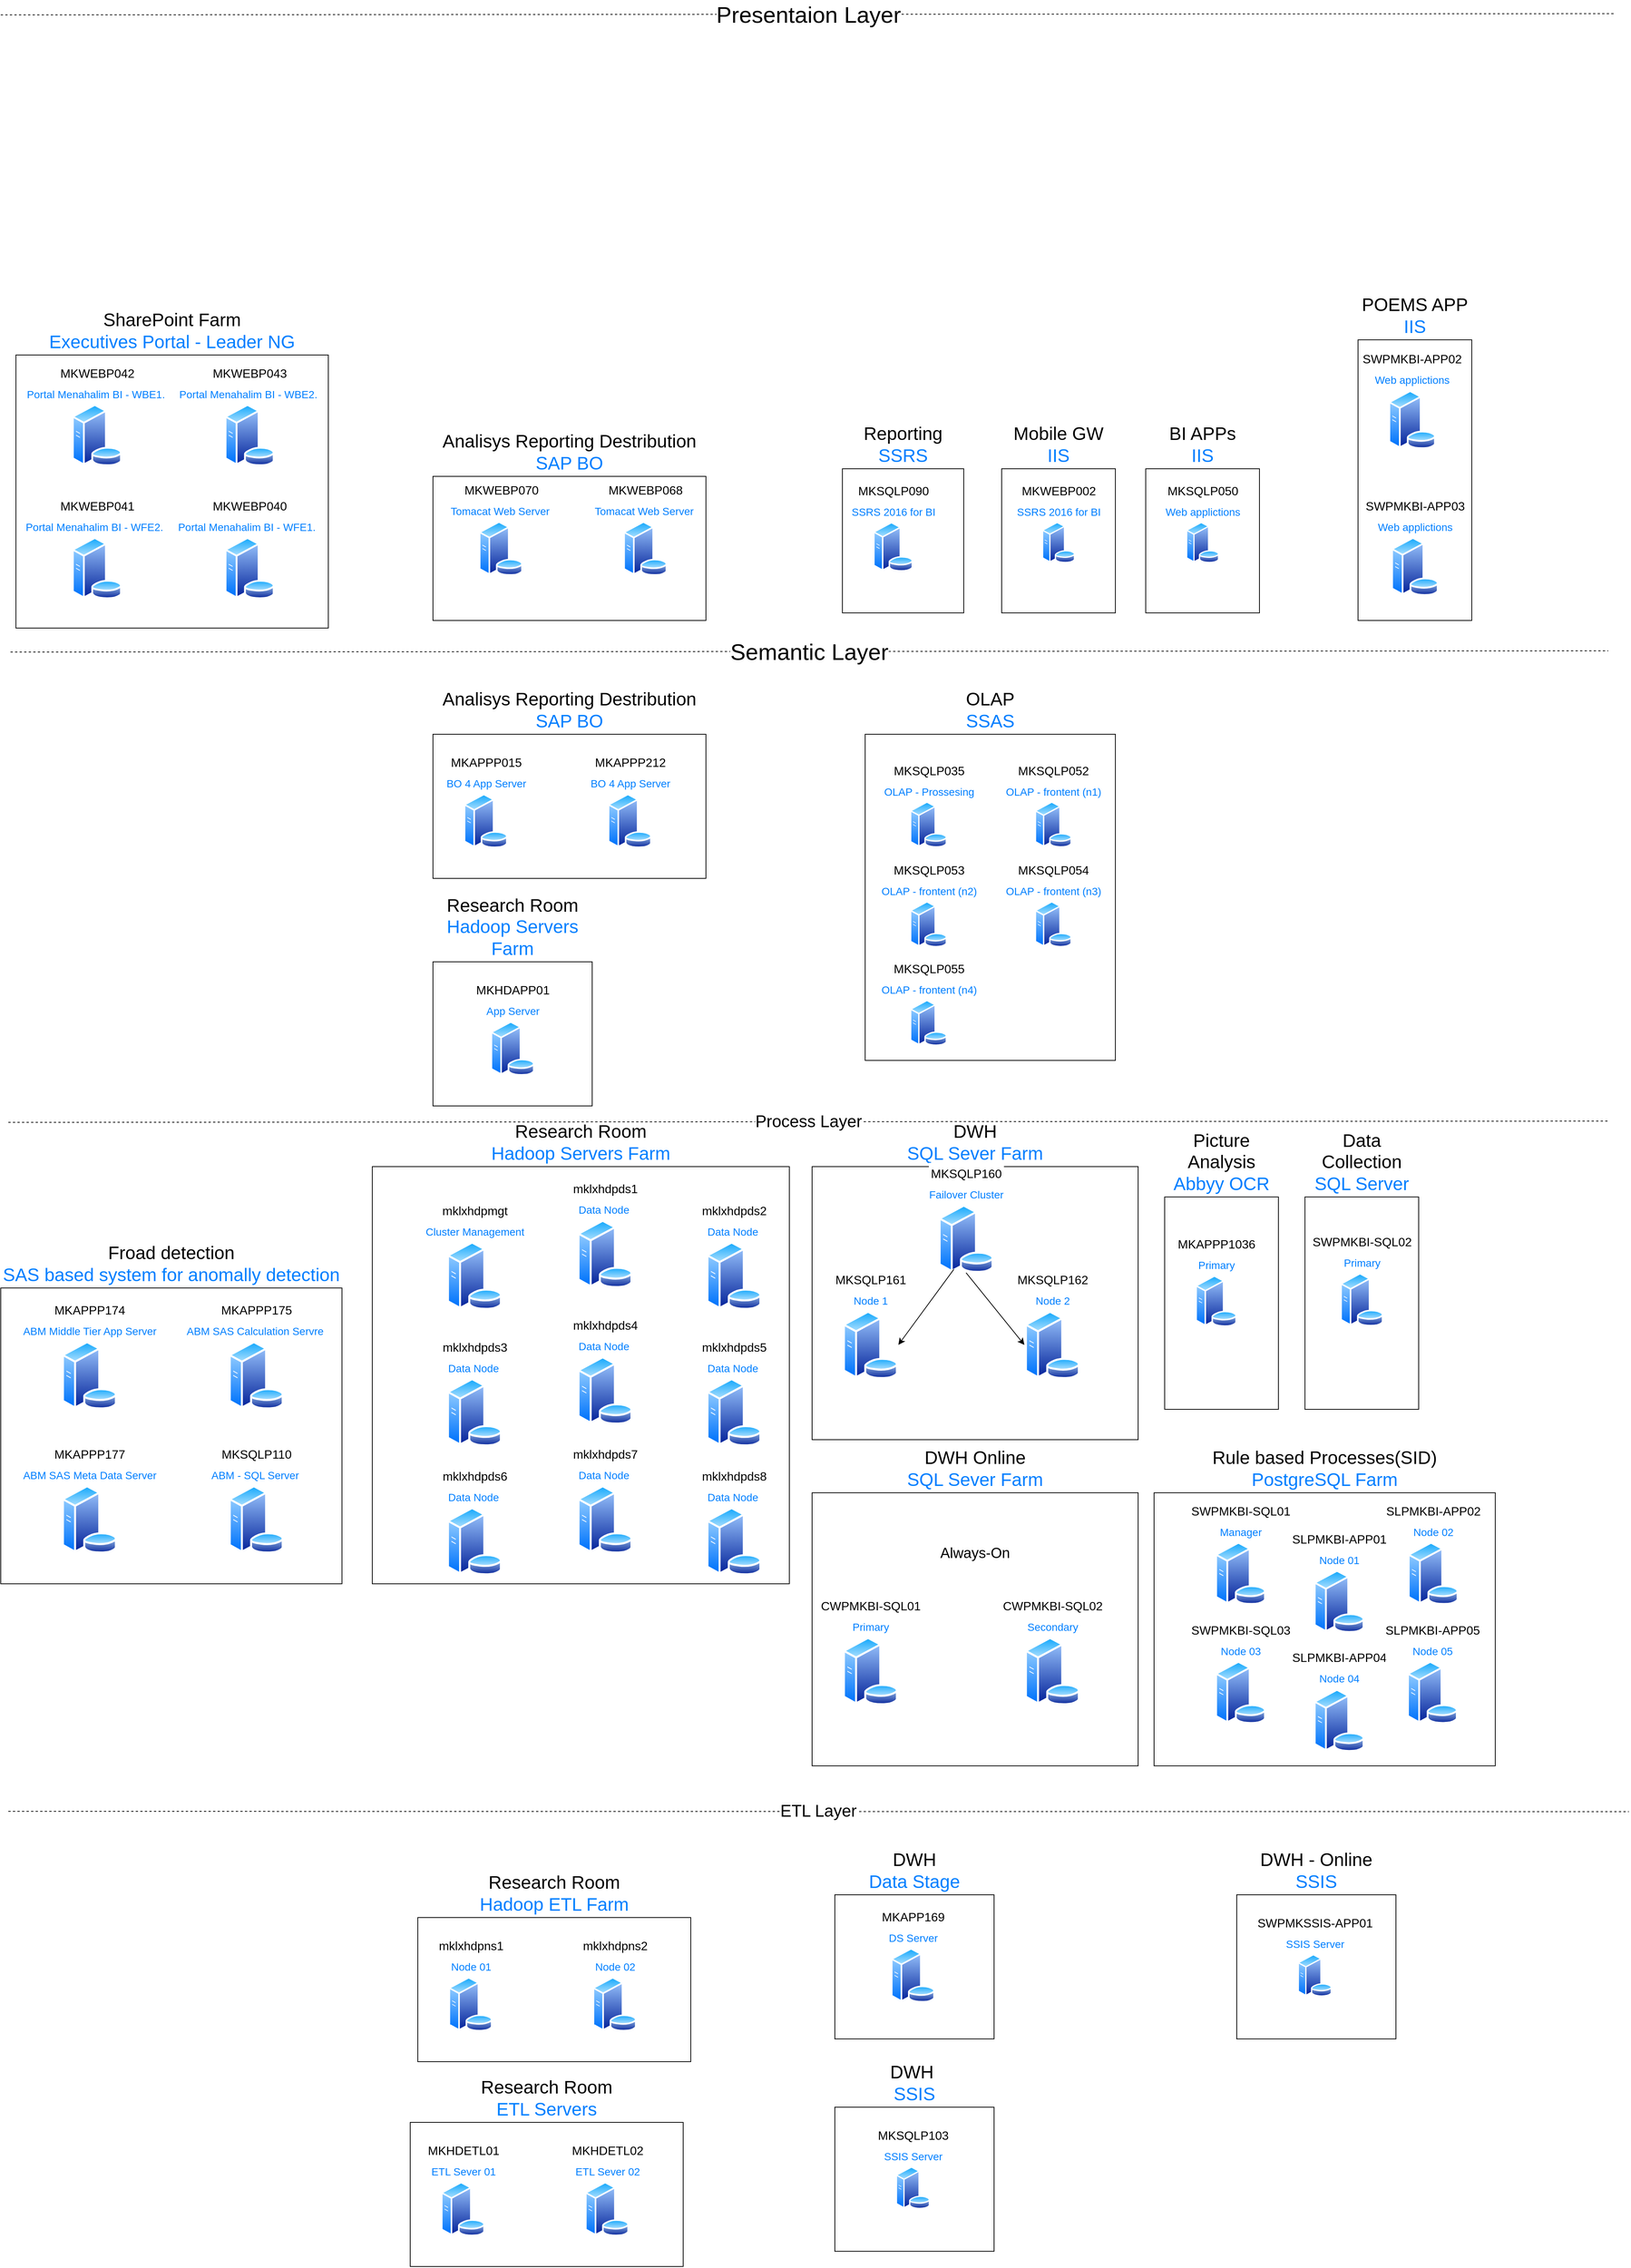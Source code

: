 <mxfile version="14.5.7" type="github">
  <diagram name="Page-1" id="c37626ed-c26b-45fb-9056-f9ebc6bb27b6">
    <mxGraphModel dx="1182" dy="2432" grid="1" gridSize="10" guides="1" tooltips="1" connect="1" arrows="1" fold="1" page="1" pageScale="1" pageWidth="1100" pageHeight="850" background="#ffffff" math="0" shadow="0">
      <root>
        <mxCell id="0" />
        <mxCell id="1" parent="0" />
        <mxCell id="8NVAOUmw6MS0x2K47sJc-16" value="&lt;font style=&quot;font-size: 30px&quot;&gt;Presentaion Layer&lt;/font&gt;" style="endArrow=none;dashed=1;html=1;fontSize=22;exitX=1;exitY=1;exitDx=0;exitDy=0;" parent="1" edge="1">
          <mxGeometry width="50" height="50" relative="1" as="geometry">
            <mxPoint x="19.999" y="-1678.355" as="sourcePoint" />
            <mxPoint x="2150" y="-1680" as="targetPoint" />
          </mxGeometry>
        </mxCell>
        <mxCell id="8NVAOUmw6MS0x2K47sJc-18" value="Process Layer" style="endArrow=none;dashed=1;html=1;fontSize=22;exitX=1;exitY=1;exitDx=0;exitDy=0;" parent="1" edge="1">
          <mxGeometry width="50" height="50" relative="1" as="geometry">
            <mxPoint x="29.999" y="-218.355" as="sourcePoint" />
            <mxPoint x="2140" y="-220" as="targetPoint" />
          </mxGeometry>
        </mxCell>
        <mxCell id="8NVAOUmw6MS0x2K47sJc-25" value="ETL Layer" style="endArrow=none;dashed=1;html=1;fontSize=22;exitX=1;exitY=1;exitDx=0;exitDy=0;" parent="1" edge="1">
          <mxGeometry width="50" height="50" relative="1" as="geometry">
            <mxPoint x="29.999" y="690.005" as="sourcePoint" />
            <mxPoint x="2167.14" y="690.36" as="targetPoint" />
          </mxGeometry>
        </mxCell>
        <mxCell id="8NVAOUmw6MS0x2K47sJc-28" value="" style="group" parent="1" vertex="1" connectable="0">
          <mxGeometry x="40" y="-1230" width="412" height="360" as="geometry" />
        </mxCell>
        <mxCell id="8NVAOUmw6MS0x2K47sJc-19" value="&lt;font style=&quot;font-size: 24px&quot;&gt;SharePoint Farm&lt;br&gt;&lt;font color=&quot;#007fff&quot;&gt;Executives Portal - Leader NG&lt;/font&gt;&lt;br&gt;&lt;/font&gt;" style="rounded=0;whiteSpace=wrap;html=1;labelPosition=center;verticalLabelPosition=top;align=center;verticalAlign=bottom;" parent="8NVAOUmw6MS0x2K47sJc-28" vertex="1">
          <mxGeometry width="412" height="360" as="geometry" />
        </mxCell>
        <mxCell id="8NVAOUmw6MS0x2K47sJc-12" value="&lt;span style=&quot;font-size: 16px&quot;&gt;MKWEBP041&lt;/span&gt;&lt;br style=&quot;font-size: 18px&quot;&gt;&lt;font color=&quot;#007fff&quot;&gt;&lt;span style=&quot;font-size: 14px&quot;&gt;Portal Menahalim BI - WFE2.&amp;nbsp;&amp;nbsp;&lt;/span&gt;&lt;/font&gt;" style="aspect=fixed;perimeter=ellipsePerimeter;html=1;align=center;shadow=0;dashed=0;spacingTop=3;image;image=img/lib/active_directory/database_server.svg;labelPosition=center;verticalLabelPosition=top;verticalAlign=bottom;fontSize=22;" parent="8NVAOUmw6MS0x2K47sJc-28" vertex="1">
          <mxGeometry x="73.244" y="240" width="67.085" height="81.81" as="geometry" />
        </mxCell>
        <mxCell id="8NVAOUmw6MS0x2K47sJc-13" value="&lt;font style=&quot;font-size: 16px&quot;&gt;MKWEBP042&lt;/font&gt;&lt;br style=&quot;font-size: 18px&quot;&gt;&lt;font color=&quot;#007fff&quot;&gt;&lt;span style=&quot;font-size: 14px&quot;&gt;Portal Menahalim BI - WBE1.&amp;nbsp;&lt;/span&gt;&lt;/font&gt;" style="aspect=fixed;perimeter=ellipsePerimeter;html=1;align=center;shadow=0;dashed=0;spacingTop=3;image;image=img/lib/active_directory/database_server.svg;labelPosition=center;verticalLabelPosition=top;verticalAlign=bottom;fontSize=22;" parent="8NVAOUmw6MS0x2K47sJc-28" vertex="1">
          <mxGeometry x="73.244" y="64.615" width="67.085" height="81.81" as="geometry" />
        </mxCell>
        <mxCell id="8NVAOUmw6MS0x2K47sJc-14" value="&lt;font style=&quot;font-size: 16px&quot;&gt;MKWEBP043&lt;/font&gt;&lt;br style=&quot;font-size: 18px&quot;&gt;&lt;font color=&quot;#007fff&quot;&gt;&lt;span style=&quot;font-size: 14px&quot;&gt;Portal Menahalim BI - WBE2.&amp;nbsp;&lt;/span&gt;&lt;/font&gt;" style="aspect=fixed;perimeter=ellipsePerimeter;html=1;align=center;shadow=0;dashed=0;spacingTop=3;image;image=img/lib/active_directory/database_server.svg;labelPosition=center;verticalLabelPosition=top;verticalAlign=bottom;fontSize=22;" parent="8NVAOUmw6MS0x2K47sJc-28" vertex="1">
          <mxGeometry x="274.667" y="64.615" width="67.085" height="81.81" as="geometry" />
        </mxCell>
        <mxCell id="8NVAOUmw6MS0x2K47sJc-15" value="&lt;span style=&quot;font-size: 16px&quot;&gt;MKWEBP040&lt;br&gt;&lt;/span&gt;&lt;font color=&quot;#007fff&quot;&gt;&lt;span style=&quot;font-size: 14px&quot;&gt;Portal Menahalim BI - WFE1.&amp;nbsp;&amp;nbsp;&lt;/span&gt;&lt;/font&gt;" style="aspect=fixed;perimeter=ellipsePerimeter;html=1;align=center;shadow=0;dashed=0;spacingTop=3;image;image=img/lib/active_directory/database_server.svg;labelPosition=center;verticalLabelPosition=top;verticalAlign=bottom;fontSize=22;" parent="8NVAOUmw6MS0x2K47sJc-28" vertex="1">
          <mxGeometry x="274.667" y="240" width="67.085" height="81.81" as="geometry" />
        </mxCell>
        <mxCell id="8NVAOUmw6MS0x2K47sJc-29" value="" style="group" parent="1" vertex="1" connectable="0">
          <mxGeometry x="20" width="450" height="390" as="geometry" />
        </mxCell>
        <mxCell id="8NVAOUmw6MS0x2K47sJc-30" value="&lt;font style=&quot;font-size: 24px&quot;&gt;Froad detection&lt;br&gt;&lt;font color=&quot;#007fff&quot;&gt;SAS based system for anomally detection&lt;/font&gt;&lt;br&gt;&lt;/font&gt;" style="rounded=0;whiteSpace=wrap;html=1;labelPosition=center;verticalLabelPosition=top;align=center;verticalAlign=bottom;" parent="8NVAOUmw6MS0x2K47sJc-29" vertex="1">
          <mxGeometry width="450" height="390" as="geometry" />
        </mxCell>
        <mxCell id="8NVAOUmw6MS0x2K47sJc-31" value="&lt;span style=&quot;font-size: 16px&quot;&gt;MKAPPP177&lt;/span&gt;&lt;br style=&quot;font-size: 18px&quot;&gt;&lt;font color=&quot;#007fff&quot;&gt;&lt;span style=&quot;font-size: 14px&quot;&gt;ABM SAS Meta Data Server&lt;/span&gt;&lt;/font&gt;" style="aspect=fixed;perimeter=ellipsePerimeter;html=1;align=center;shadow=0;dashed=0;spacingTop=3;image;image=img/lib/active_directory/database_server.svg;labelPosition=center;verticalLabelPosition=top;verticalAlign=bottom;fontSize=22;" parent="8NVAOUmw6MS0x2K47sJc-29" vertex="1">
          <mxGeometry x="80" y="260" width="73.8" height="90" as="geometry" />
        </mxCell>
        <mxCell id="8NVAOUmw6MS0x2K47sJc-32" value="&lt;font style=&quot;font-size: 16px&quot;&gt;MKAPPP174&lt;/font&gt;&lt;br style=&quot;font-size: 18px&quot;&gt;&lt;font color=&quot;#007fff&quot;&gt;&lt;span style=&quot;font-size: 14px&quot;&gt;ABM Middle Tier App Server&lt;/span&gt;&lt;/font&gt;" style="aspect=fixed;perimeter=ellipsePerimeter;html=1;align=center;shadow=0;dashed=0;spacingTop=3;image;image=img/lib/active_directory/database_server.svg;labelPosition=center;verticalLabelPosition=top;verticalAlign=bottom;fontSize=22;" parent="8NVAOUmw6MS0x2K47sJc-29" vertex="1">
          <mxGeometry x="80" y="70" width="73.8" height="90" as="geometry" />
        </mxCell>
        <mxCell id="8NVAOUmw6MS0x2K47sJc-33" value="&lt;font style=&quot;font-size: 16px&quot;&gt;MKAPPP175&lt;/font&gt;&lt;br style=&quot;font-size: 18px&quot;&gt;&lt;font color=&quot;#007fff&quot;&gt;&lt;span style=&quot;font-size: 14px&quot;&gt;ABM SAS Calculation Servre&amp;nbsp;&lt;/span&gt;&lt;/font&gt;" style="aspect=fixed;perimeter=ellipsePerimeter;html=1;align=center;shadow=0;dashed=0;spacingTop=3;image;image=img/lib/active_directory/database_server.svg;labelPosition=center;verticalLabelPosition=top;verticalAlign=bottom;fontSize=22;" parent="8NVAOUmw6MS0x2K47sJc-29" vertex="1">
          <mxGeometry x="300" y="70" width="73.8" height="90" as="geometry" />
        </mxCell>
        <mxCell id="8NVAOUmw6MS0x2K47sJc-34" value="&lt;span style=&quot;font-size: 16px&quot;&gt;MKSQLP110&lt;/span&gt;&lt;br&gt;&lt;font color=&quot;#007fff&quot;&gt;&lt;span style=&quot;font-size: 14px&quot;&gt;ABM - SQL Server&amp;nbsp;&lt;/span&gt;&lt;/font&gt;" style="aspect=fixed;perimeter=ellipsePerimeter;html=1;align=center;shadow=0;dashed=0;spacingTop=3;image;image=img/lib/active_directory/database_server.svg;labelPosition=center;verticalLabelPosition=top;verticalAlign=bottom;fontSize=22;" parent="8NVAOUmw6MS0x2K47sJc-29" vertex="1">
          <mxGeometry x="300" y="260" width="73.8" height="90" as="geometry" />
        </mxCell>
        <mxCell id="8NVAOUmw6MS0x2K47sJc-35" value="" style="group" parent="1" vertex="1" connectable="0">
          <mxGeometry x="590" y="-730" width="360" height="190" as="geometry" />
        </mxCell>
        <mxCell id="8NVAOUmw6MS0x2K47sJc-36" value="&lt;font style=&quot;font-size: 24px&quot;&gt;Analisys Reporting Destribution&lt;br&gt;&lt;font color=&quot;#007fff&quot;&gt;SAP BO&lt;/font&gt;&lt;br&gt;&lt;/font&gt;" style="rounded=0;whiteSpace=wrap;html=1;labelPosition=center;verticalLabelPosition=top;align=center;verticalAlign=bottom;" parent="8NVAOUmw6MS0x2K47sJc-35" vertex="1">
          <mxGeometry width="360" height="190" as="geometry" />
        </mxCell>
        <mxCell id="8NVAOUmw6MS0x2K47sJc-37" value="&lt;font style=&quot;font-size: 16px&quot;&gt;MKAPPP015&lt;/font&gt;&lt;br style=&quot;font-size: 18px&quot;&gt;&lt;font color=&quot;#007fff&quot;&gt;&lt;span style=&quot;font-size: 14px&quot;&gt;BO 4 App Server&lt;/span&gt;&lt;/font&gt;" style="aspect=fixed;perimeter=ellipsePerimeter;html=1;align=center;shadow=0;dashed=0;spacingTop=3;image;image=img/lib/active_directory/database_server.svg;labelPosition=center;verticalLabelPosition=top;verticalAlign=bottom;fontSize=22;" parent="8NVAOUmw6MS0x2K47sJc-35" vertex="1">
          <mxGeometry x="40" y="78.111" width="59.04" height="72" as="geometry" />
        </mxCell>
        <mxCell id="8NVAOUmw6MS0x2K47sJc-40" value="&lt;font style=&quot;font-size: 16px&quot;&gt;MKAPPP212&lt;/font&gt;&lt;br style=&quot;font-size: 18px&quot;&gt;&lt;font color=&quot;#007fff&quot;&gt;&lt;span style=&quot;font-size: 14px&quot;&gt;BO 4 App Server&lt;/span&gt;&lt;/font&gt;" style="aspect=fixed;perimeter=ellipsePerimeter;html=1;align=center;shadow=0;dashed=0;spacingTop=3;image;image=img/lib/active_directory/database_server.svg;labelPosition=center;verticalLabelPosition=top;verticalAlign=bottom;fontSize=22;" parent="8NVAOUmw6MS0x2K47sJc-35" vertex="1">
          <mxGeometry x="230" y="78.111" width="59.04" height="72" as="geometry" />
        </mxCell>
        <mxCell id="8NVAOUmw6MS0x2K47sJc-17" value="&lt;font style=&quot;font-size: 30px&quot;&gt;Semantic Layer&lt;/font&gt;" style="endArrow=none;dashed=1;html=1;fontSize=22;exitX=1;exitY=1;exitDx=0;exitDy=0;" parent="1" edge="1">
          <mxGeometry width="50" height="50" relative="1" as="geometry">
            <mxPoint x="32.859" y="-838.355" as="sourcePoint" />
            <mxPoint x="2140" y="-840" as="targetPoint" />
          </mxGeometry>
        </mxCell>
        <mxCell id="8NVAOUmw6MS0x2K47sJc-43" value="" style="group" parent="1" vertex="1" connectable="0">
          <mxGeometry x="1160" y="-730" width="330" height="430" as="geometry" />
        </mxCell>
        <mxCell id="8NVAOUmw6MS0x2K47sJc-26" value="&lt;span style=&quot;font-size: 24px&quot;&gt;OLAP&lt;/span&gt;&lt;br style=&quot;font-size: 24px&quot;&gt;&lt;font color=&quot;#007fff&quot; style=&quot;font-size: 24px&quot;&gt;SSAS&lt;/font&gt;" style="rounded=0;whiteSpace=wrap;html=1;labelPosition=center;verticalLabelPosition=top;align=center;verticalAlign=bottom;" parent="8NVAOUmw6MS0x2K47sJc-43" vertex="1">
          <mxGeometry width="330" height="430.0" as="geometry" />
        </mxCell>
        <mxCell id="8NVAOUmw6MS0x2K47sJc-11" value="&lt;font style=&quot;font-size: 16px&quot;&gt;MKSQLP035&lt;/font&gt;&lt;br style=&quot;font-size: 18px&quot;&gt;&lt;font color=&quot;#007fff&quot; style=&quot;font-size: 14px&quot;&gt;OLAP - Prossesing&lt;/font&gt;" style="aspect=fixed;perimeter=ellipsePerimeter;html=1;align=center;shadow=0;dashed=0;spacingTop=3;image;image=img/lib/active_directory/database_server.svg;labelPosition=center;verticalLabelPosition=top;verticalAlign=bottom;fontSize=22;" parent="8NVAOUmw6MS0x2K47sJc-43" vertex="1">
          <mxGeometry x="58.667" y="88.533" width="49.735" height="60.652" as="geometry" />
        </mxCell>
        <mxCell id="2Vnqyo2LYjuPTiN0rZFC-1" value="&lt;font style=&quot;font-size: 16px&quot;&gt;MKSQLP052&lt;/font&gt;&lt;br style=&quot;font-size: 18px&quot;&gt;&lt;font color=&quot;#007fff&quot; style=&quot;font-size: 14px&quot;&gt;OLAP - frontent (n1)&lt;/font&gt;" style="aspect=fixed;perimeter=ellipsePerimeter;html=1;align=center;shadow=0;dashed=0;spacingTop=3;image;image=img/lib/active_directory/database_server.svg;labelPosition=center;verticalLabelPosition=top;verticalAlign=bottom;fontSize=22;" vertex="1" parent="8NVAOUmw6MS0x2K47sJc-43">
          <mxGeometry x="223.235" y="88.533" width="49.735" height="60.652" as="geometry" />
        </mxCell>
        <mxCell id="2Vnqyo2LYjuPTiN0rZFC-2" value="&lt;font style=&quot;font-size: 16px&quot;&gt;MKSQLP053&lt;/font&gt;&lt;br style=&quot;font-size: 18px&quot;&gt;&lt;font color=&quot;#007fff&quot; style=&quot;font-size: 14px&quot;&gt;OLAP - frontent (n2)&lt;/font&gt;" style="aspect=fixed;perimeter=ellipsePerimeter;html=1;align=center;shadow=0;dashed=0;spacingTop=3;image;image=img/lib/active_directory/database_server.svg;labelPosition=center;verticalLabelPosition=top;verticalAlign=bottom;fontSize=22;" vertex="1" parent="8NVAOUmw6MS0x2K47sJc-43">
          <mxGeometry x="58.667" y="220.003" width="49.735" height="60.652" as="geometry" />
        </mxCell>
        <mxCell id="2Vnqyo2LYjuPTiN0rZFC-3" value="&lt;font style=&quot;font-size: 16px&quot;&gt;MKSQLP054&lt;/font&gt;&lt;br style=&quot;font-size: 18px&quot;&gt;&lt;font color=&quot;#007fff&quot; style=&quot;font-size: 14px&quot;&gt;OLAP - frontent (n3)&lt;/font&gt;" style="aspect=fixed;perimeter=ellipsePerimeter;html=1;align=center;shadow=0;dashed=0;spacingTop=3;image;image=img/lib/active_directory/database_server.svg;labelPosition=center;verticalLabelPosition=top;verticalAlign=bottom;fontSize=22;" vertex="1" parent="8NVAOUmw6MS0x2K47sJc-43">
          <mxGeometry x="223.237" y="220.003" width="49.735" height="60.652" as="geometry" />
        </mxCell>
        <mxCell id="2Vnqyo2LYjuPTiN0rZFC-4" value="&lt;font style=&quot;font-size: 16px&quot;&gt;MKSQLP055&lt;/font&gt;&lt;br style=&quot;font-size: 18px&quot;&gt;&lt;font color=&quot;#007fff&quot; style=&quot;font-size: 14px&quot;&gt;OLAP - frontent (n4)&lt;/font&gt;" style="aspect=fixed;perimeter=ellipsePerimeter;html=1;align=center;shadow=0;dashed=0;spacingTop=3;image;image=img/lib/active_directory/database_server.svg;labelPosition=center;verticalLabelPosition=top;verticalAlign=bottom;fontSize=22;" vertex="1" parent="8NVAOUmw6MS0x2K47sJc-43">
          <mxGeometry x="58.667" y="350.003" width="49.735" height="60.652" as="geometry" />
        </mxCell>
        <mxCell id="8NVAOUmw6MS0x2K47sJc-44" value="" style="group" parent="1" vertex="1" connectable="0">
          <mxGeometry x="1130" y="-1080" width="160" height="190" as="geometry" />
        </mxCell>
        <mxCell id="8NVAOUmw6MS0x2K47sJc-45" value="&lt;font style=&quot;font-size: 24px&quot;&gt;Reporting&lt;br&gt;&lt;span style=&quot;color: rgb(0 , 127 , 255)&quot;&gt;SSRS&lt;/span&gt;&lt;br&gt;&lt;/font&gt;" style="rounded=0;whiteSpace=wrap;html=1;labelPosition=center;verticalLabelPosition=top;align=center;verticalAlign=bottom;" parent="8NVAOUmw6MS0x2K47sJc-44" vertex="1">
          <mxGeometry width="160.0" height="190" as="geometry" />
        </mxCell>
        <mxCell id="8NVAOUmw6MS0x2K47sJc-46" value="&lt;font style=&quot;font-size: 16px&quot;&gt;MKSQLP090&lt;/font&gt;&lt;br style=&quot;font-size: 18px&quot;&gt;&lt;font color=&quot;#007fff&quot;&gt;&lt;span style=&quot;font-size: 14px&quot;&gt;SSRS 2016 for BI&lt;/span&gt;&lt;/font&gt;" style="aspect=fixed;perimeter=ellipsePerimeter;html=1;align=center;shadow=0;dashed=0;spacingTop=3;image;image=img/lib/active_directory/database_server.svg;labelPosition=center;verticalLabelPosition=top;verticalAlign=bottom;fontSize=22;" parent="8NVAOUmw6MS0x2K47sJc-44" vertex="1">
          <mxGeometry x="40.004" y="70" width="53.673" height="65.455" as="geometry" />
        </mxCell>
        <mxCell id="kpU_jAiQaR-Scrp2Td4S-7" value="" style="group" parent="1" vertex="1" connectable="0">
          <mxGeometry x="590" y="-1070" width="360" height="190" as="geometry" />
        </mxCell>
        <mxCell id="kpU_jAiQaR-Scrp2Td4S-2" value="&lt;font style=&quot;font-size: 24px&quot;&gt;Analisys Reporting Destribution&lt;br&gt;&lt;font color=&quot;#007fff&quot;&gt;SAP BO&lt;/font&gt;&lt;br&gt;&lt;/font&gt;" style="rounded=0;whiteSpace=wrap;html=1;labelPosition=center;verticalLabelPosition=top;align=center;verticalAlign=bottom;container=1;" parent="kpU_jAiQaR-Scrp2Td4S-7" vertex="1">
          <mxGeometry width="360" height="190" as="geometry" />
        </mxCell>
        <mxCell id="kpU_jAiQaR-Scrp2Td4S-4" value="&lt;font style=&quot;font-size: 16px&quot;&gt;MKWEBP070&lt;/font&gt;&lt;br style=&quot;font-size: 18px&quot;&gt;&lt;font color=&quot;#007fff&quot;&gt;&lt;span style=&quot;font-size: 14px&quot;&gt;Tomacat Web Server&amp;nbsp;&lt;/span&gt;&lt;/font&gt;" style="aspect=fixed;perimeter=ellipsePerimeter;html=1;align=center;shadow=0;dashed=0;spacingTop=3;image;image=img/lib/active_directory/database_server.svg;labelPosition=center;verticalLabelPosition=top;verticalAlign=bottom;fontSize=22;" parent="kpU_jAiQaR-Scrp2Td4S-2" vertex="1">
          <mxGeometry x="60" y="59" width="59.04" height="72" as="geometry" />
        </mxCell>
        <mxCell id="kpU_jAiQaR-Scrp2Td4S-5" value="&lt;font style=&quot;font-size: 16px&quot;&gt;MKWEBP068&lt;/font&gt;&lt;br style=&quot;font-size: 18px&quot;&gt;&lt;font color=&quot;#007fff&quot;&gt;&lt;span style=&quot;font-size: 14px&quot;&gt;Tomacat Web Server&amp;nbsp;&lt;/span&gt;&lt;/font&gt;" style="aspect=fixed;perimeter=ellipsePerimeter;html=1;align=center;shadow=0;dashed=0;spacingTop=3;image;image=img/lib/active_directory/database_server.svg;labelPosition=center;verticalLabelPosition=top;verticalAlign=bottom;fontSize=22;" parent="kpU_jAiQaR-Scrp2Td4S-2" vertex="1">
          <mxGeometry x="250.48" y="59" width="59.04" height="72" as="geometry" />
        </mxCell>
        <mxCell id="kpU_jAiQaR-Scrp2Td4S-8" value="" style="group" parent="1" vertex="1" connectable="0">
          <mxGeometry x="510" y="-160" width="550" height="550" as="geometry" />
        </mxCell>
        <mxCell id="kpU_jAiQaR-Scrp2Td4S-9" value="&lt;font style=&quot;font-size: 24px&quot;&gt;Research Room&lt;br&gt;&lt;font color=&quot;#007fff&quot;&gt;Hadoop Servers Farm&lt;/font&gt;&lt;br&gt;&lt;/font&gt;" style="rounded=0;whiteSpace=wrap;html=1;labelPosition=center;verticalLabelPosition=top;align=center;verticalAlign=bottom;" parent="kpU_jAiQaR-Scrp2Td4S-8" vertex="1">
          <mxGeometry width="550" height="550" as="geometry" />
        </mxCell>
        <mxCell id="kpU_jAiQaR-Scrp2Td4S-11" value="&lt;font style=&quot;font-size: 16px&quot;&gt;mklxhdpmgt&lt;/font&gt;&lt;br style=&quot;font-size: 18px&quot;&gt;&lt;font color=&quot;#007fff&quot;&gt;&lt;span style=&quot;font-size: 14px&quot;&gt;Cluster Management&lt;/span&gt;&lt;/font&gt;" style="aspect=fixed;perimeter=ellipsePerimeter;html=1;align=center;shadow=0;dashed=0;spacingTop=3;image;image=img/lib/active_directory/database_server.svg;labelPosition=center;verticalLabelPosition=top;verticalAlign=bottom;fontSize=22;" parent="kpU_jAiQaR-Scrp2Td4S-8" vertex="1">
          <mxGeometry x="97.778" y="98.718" width="73.8" height="90" as="geometry" />
        </mxCell>
        <mxCell id="kpU_jAiQaR-Scrp2Td4S-12" value="&lt;font style=&quot;font-size: 16px&quot;&gt;mklxhdpds1&lt;/font&gt;&lt;br style=&quot;font-size: 18px&quot;&gt;&lt;font color=&quot;#007fff&quot;&gt;&lt;span style=&quot;font-size: 14px&quot;&gt;Data Node&amp;nbsp;&lt;/span&gt;&lt;/font&gt;" style="aspect=fixed;perimeter=ellipsePerimeter;html=1;align=center;shadow=0;dashed=0;spacingTop=3;image;image=img/lib/active_directory/database_server.svg;labelPosition=center;verticalLabelPosition=top;verticalAlign=bottom;fontSize=22;" parent="kpU_jAiQaR-Scrp2Td4S-8" vertex="1">
          <mxGeometry x="269.997" y="69.998" width="73.8" height="90" as="geometry" />
        </mxCell>
        <mxCell id="kpU_jAiQaR-Scrp2Td4S-13" value="&lt;font style=&quot;font-size: 16px&quot;&gt;mklxhdpds2&lt;/font&gt;&lt;br style=&quot;font-size: 18px&quot;&gt;&lt;font color=&quot;#007fff&quot;&gt;&lt;span style=&quot;font-size: 14px&quot;&gt;Data Node&amp;nbsp;&lt;/span&gt;&lt;/font&gt;" style="aspect=fixed;perimeter=ellipsePerimeter;html=1;align=center;shadow=0;dashed=0;spacingTop=3;image;image=img/lib/active_directory/database_server.svg;labelPosition=center;verticalLabelPosition=top;verticalAlign=bottom;fontSize=22;" parent="kpU_jAiQaR-Scrp2Td4S-8" vertex="1">
          <mxGeometry x="439.997" y="98.717" width="73.8" height="90" as="geometry" />
        </mxCell>
        <mxCell id="kpU_jAiQaR-Scrp2Td4S-14" value="&lt;font style=&quot;font-size: 16px&quot;&gt;mklxhdpds3&lt;/font&gt;&lt;br style=&quot;font-size: 18px&quot;&gt;&lt;font color=&quot;#007fff&quot;&gt;&lt;span style=&quot;font-size: 14px&quot;&gt;Data Node&amp;nbsp;&lt;/span&gt;&lt;/font&gt;" style="aspect=fixed;perimeter=ellipsePerimeter;html=1;align=center;shadow=0;dashed=0;spacingTop=3;image;image=img/lib/active_directory/database_server.svg;labelPosition=center;verticalLabelPosition=top;verticalAlign=bottom;fontSize=22;" parent="kpU_jAiQaR-Scrp2Td4S-8" vertex="1">
          <mxGeometry x="97.778" y="278.718" width="73.8" height="90" as="geometry" />
        </mxCell>
        <mxCell id="kpU_jAiQaR-Scrp2Td4S-15" value="&lt;font style=&quot;font-size: 16px&quot;&gt;mklxhdpds4&lt;/font&gt;&lt;br style=&quot;font-size: 18px&quot;&gt;&lt;font color=&quot;#007fff&quot;&gt;&lt;span style=&quot;font-size: 14px&quot;&gt;Data Node&amp;nbsp;&lt;/span&gt;&lt;/font&gt;" style="aspect=fixed;perimeter=ellipsePerimeter;html=1;align=center;shadow=0;dashed=0;spacingTop=3;image;image=img/lib/active_directory/database_server.svg;labelPosition=center;verticalLabelPosition=top;verticalAlign=bottom;fontSize=22;" parent="kpU_jAiQaR-Scrp2Td4S-8" vertex="1">
          <mxGeometry x="269.997" y="249.998" width="73.8" height="90" as="geometry" />
        </mxCell>
        <mxCell id="kpU_jAiQaR-Scrp2Td4S-16" value="&lt;font style=&quot;font-size: 16px&quot;&gt;mklxhdpds5&lt;/font&gt;&lt;br style=&quot;font-size: 18px&quot;&gt;&lt;font color=&quot;#007fff&quot;&gt;&lt;span style=&quot;font-size: 14px&quot;&gt;Data Node&amp;nbsp;&lt;/span&gt;&lt;/font&gt;" style="aspect=fixed;perimeter=ellipsePerimeter;html=1;align=center;shadow=0;dashed=0;spacingTop=3;image;image=img/lib/active_directory/database_server.svg;labelPosition=center;verticalLabelPosition=top;verticalAlign=bottom;fontSize=22;" parent="kpU_jAiQaR-Scrp2Td4S-8" vertex="1">
          <mxGeometry x="439.997" y="278.717" width="73.8" height="90" as="geometry" />
        </mxCell>
        <mxCell id="kpU_jAiQaR-Scrp2Td4S-17" value="&lt;font style=&quot;font-size: 16px&quot;&gt;mklxhdpds6&lt;/font&gt;&lt;br style=&quot;font-size: 18px&quot;&gt;&lt;font color=&quot;#007fff&quot;&gt;&lt;span style=&quot;font-size: 14px&quot;&gt;Data Node&amp;nbsp;&lt;/span&gt;&lt;/font&gt;" style="aspect=fixed;perimeter=ellipsePerimeter;html=1;align=center;shadow=0;dashed=0;spacingTop=3;image;image=img/lib/active_directory/database_server.svg;labelPosition=center;verticalLabelPosition=top;verticalAlign=bottom;fontSize=22;" parent="kpU_jAiQaR-Scrp2Td4S-8" vertex="1">
          <mxGeometry x="97.778" y="448.718" width="73.8" height="90" as="geometry" />
        </mxCell>
        <mxCell id="kpU_jAiQaR-Scrp2Td4S-18" value="&lt;font style=&quot;font-size: 16px&quot;&gt;mklxhdpds7&lt;/font&gt;&lt;br style=&quot;font-size: 18px&quot;&gt;&lt;font color=&quot;#007fff&quot;&gt;&lt;span style=&quot;font-size: 14px&quot;&gt;Data Node&amp;nbsp;&lt;/span&gt;&lt;/font&gt;" style="aspect=fixed;perimeter=ellipsePerimeter;html=1;align=center;shadow=0;dashed=0;spacingTop=3;image;image=img/lib/active_directory/database_server.svg;labelPosition=center;verticalLabelPosition=top;verticalAlign=bottom;fontSize=22;" parent="kpU_jAiQaR-Scrp2Td4S-8" vertex="1">
          <mxGeometry x="269.997" y="419.998" width="73.8" height="90" as="geometry" />
        </mxCell>
        <mxCell id="kpU_jAiQaR-Scrp2Td4S-19" value="&lt;font style=&quot;font-size: 16px&quot;&gt;mklxhdpds8&lt;/font&gt;&lt;br style=&quot;font-size: 18px&quot;&gt;&lt;font color=&quot;#007fff&quot;&gt;&lt;span style=&quot;font-size: 14px&quot;&gt;Data Node&amp;nbsp;&lt;/span&gt;&lt;/font&gt;" style="aspect=fixed;perimeter=ellipsePerimeter;html=1;align=center;shadow=0;dashed=0;spacingTop=3;image;image=img/lib/active_directory/database_server.svg;labelPosition=center;verticalLabelPosition=top;verticalAlign=bottom;fontSize=22;" parent="kpU_jAiQaR-Scrp2Td4S-8" vertex="1">
          <mxGeometry x="439.997" y="448.717" width="73.8" height="90" as="geometry" />
        </mxCell>
        <mxCell id="kpU_jAiQaR-Scrp2Td4S-24" value="" style="group" parent="1" vertex="1" connectable="0">
          <mxGeometry x="590" y="-430" width="210" height="190" as="geometry" />
        </mxCell>
        <mxCell id="kpU_jAiQaR-Scrp2Td4S-36" value="" style="group" parent="kpU_jAiQaR-Scrp2Td4S-24" vertex="1" connectable="0">
          <mxGeometry width="210" height="190" as="geometry" />
        </mxCell>
        <mxCell id="kpU_jAiQaR-Scrp2Td4S-25" value="&lt;font style=&quot;font-size: 24px&quot;&gt;Research Room&lt;br&gt;&lt;font color=&quot;#007fff&quot;&gt;Hadoop Servers Farm&lt;/font&gt;&lt;br&gt;&lt;/font&gt;" style="rounded=0;whiteSpace=wrap;html=1;labelPosition=center;verticalLabelPosition=top;align=center;verticalAlign=bottom;" parent="kpU_jAiQaR-Scrp2Td4S-36" vertex="1">
          <mxGeometry width="210" height="190" as="geometry" />
        </mxCell>
        <mxCell id="kpU_jAiQaR-Scrp2Td4S-37" value="&lt;span style=&quot;font-size: 16px&quot;&gt;MKHDAPP01&lt;br&gt;&lt;/span&gt;&lt;font color=&quot;#007fff&quot;&gt;&lt;span style=&quot;font-size: 14px&quot;&gt;App Server&lt;/span&gt;&lt;/font&gt;" style="aspect=fixed;perimeter=ellipsePerimeter;html=1;align=center;shadow=0;dashed=0;spacingTop=3;image;image=img/lib/active_directory/database_server.svg;labelPosition=center;verticalLabelPosition=top;verticalAlign=bottom;fontSize=22;" parent="kpU_jAiQaR-Scrp2Td4S-36" vertex="1">
          <mxGeometry x="75.48" y="78.111" width="59.04" height="72" as="geometry" />
        </mxCell>
        <mxCell id="kpU_jAiQaR-Scrp2Td4S-38" value="" style="group" parent="1" vertex="1" connectable="0">
          <mxGeometry x="560" y="1100" width="360" height="190" as="geometry" />
        </mxCell>
        <mxCell id="kpU_jAiQaR-Scrp2Td4S-39" value="&lt;font style=&quot;font-size: 24px&quot;&gt;Research Room&lt;br&gt;&lt;font color=&quot;#007fff&quot;&gt;ETL Servers&lt;/font&gt;&lt;br&gt;&lt;/font&gt;" style="rounded=0;whiteSpace=wrap;html=1;labelPosition=center;verticalLabelPosition=top;align=center;verticalAlign=bottom;" parent="kpU_jAiQaR-Scrp2Td4S-38" vertex="1">
          <mxGeometry width="360" height="190" as="geometry" />
        </mxCell>
        <mxCell id="kpU_jAiQaR-Scrp2Td4S-40" value="&lt;font style=&quot;font-size: 16px&quot;&gt;MKHDETL01&lt;/font&gt;&lt;br style=&quot;font-size: 18px&quot;&gt;&lt;font color=&quot;#007fff&quot;&gt;&lt;span style=&quot;font-size: 14px&quot;&gt;ETL Sever 01&lt;/span&gt;&lt;/font&gt;" style="aspect=fixed;perimeter=ellipsePerimeter;html=1;align=center;shadow=0;dashed=0;spacingTop=3;image;image=img/lib/active_directory/database_server.svg;labelPosition=center;verticalLabelPosition=top;verticalAlign=bottom;fontSize=22;" parent="kpU_jAiQaR-Scrp2Td4S-38" vertex="1">
          <mxGeometry x="40" y="78.111" width="59.04" height="72" as="geometry" />
        </mxCell>
        <mxCell id="kpU_jAiQaR-Scrp2Td4S-41" value="&lt;font style=&quot;font-size: 16px&quot;&gt;MKHDETL02&lt;/font&gt;&lt;br style=&quot;font-size: 18px&quot;&gt;&lt;font color=&quot;#007fff&quot;&gt;&lt;span style=&quot;font-size: 14px&quot;&gt;ETL Sever 02&lt;/span&gt;&lt;/font&gt;" style="aspect=fixed;perimeter=ellipsePerimeter;html=1;align=center;shadow=0;dashed=0;spacingTop=3;image;image=img/lib/active_directory/database_server.svg;labelPosition=center;verticalLabelPosition=top;verticalAlign=bottom;fontSize=22;" parent="kpU_jAiQaR-Scrp2Td4S-38" vertex="1">
          <mxGeometry x="230" y="78.111" width="59.04" height="72" as="geometry" />
        </mxCell>
        <mxCell id="kpU_jAiQaR-Scrp2Td4S-44" value="" style="group" parent="1" vertex="1" connectable="0">
          <mxGeometry x="570" y="830" width="360" height="190" as="geometry" />
        </mxCell>
        <mxCell id="kpU_jAiQaR-Scrp2Td4S-45" value="&lt;font style=&quot;font-size: 24px&quot;&gt;Research Room&lt;br&gt;&lt;font color=&quot;#007fff&quot;&gt;Hadoop ETL Farm&lt;/font&gt;&lt;br&gt;&lt;/font&gt;" style="rounded=0;whiteSpace=wrap;html=1;labelPosition=center;verticalLabelPosition=top;align=center;verticalAlign=bottom;" parent="kpU_jAiQaR-Scrp2Td4S-44" vertex="1">
          <mxGeometry width="360" height="190" as="geometry" />
        </mxCell>
        <mxCell id="kpU_jAiQaR-Scrp2Td4S-46" value="&lt;font style=&quot;font-size: 16px&quot;&gt;mklxhdpns1&lt;/font&gt;&lt;br style=&quot;font-size: 18px&quot;&gt;&lt;font color=&quot;#007fff&quot;&gt;&lt;span style=&quot;font-size: 14px&quot;&gt;Node 01&lt;/span&gt;&lt;/font&gt;" style="aspect=fixed;perimeter=ellipsePerimeter;html=1;align=center;shadow=0;dashed=0;spacingTop=3;image;image=img/lib/active_directory/database_server.svg;labelPosition=center;verticalLabelPosition=top;verticalAlign=bottom;fontSize=22;" parent="kpU_jAiQaR-Scrp2Td4S-44" vertex="1">
          <mxGeometry x="40" y="78.111" width="59.04" height="72" as="geometry" />
        </mxCell>
        <mxCell id="kpU_jAiQaR-Scrp2Td4S-47" value="&lt;font style=&quot;font-size: 16px&quot;&gt;mklxhdpns2&lt;/font&gt;&lt;br style=&quot;font-size: 18px&quot;&gt;&lt;font color=&quot;#007fff&quot;&gt;&lt;span style=&quot;font-size: 14px&quot;&gt;Node 02&lt;/span&gt;&lt;/font&gt;" style="aspect=fixed;perimeter=ellipsePerimeter;html=1;align=center;shadow=0;dashed=0;spacingTop=3;image;image=img/lib/active_directory/database_server.svg;labelPosition=center;verticalLabelPosition=top;verticalAlign=bottom;fontSize=22;" parent="kpU_jAiQaR-Scrp2Td4S-44" vertex="1">
          <mxGeometry x="230" y="78.111" width="59.04" height="72" as="geometry" />
        </mxCell>
        <mxCell id="kpU_jAiQaR-Scrp2Td4S-54" value="" style="group" parent="1" vertex="1" connectable="0">
          <mxGeometry x="1090" y="-160" width="430" height="360" as="geometry" />
        </mxCell>
        <mxCell id="kpU_jAiQaR-Scrp2Td4S-48" value="&lt;font style=&quot;font-size: 24px&quot;&gt;DWH&lt;br&gt;&lt;font color=&quot;#007fff&quot;&gt;SQL Sever Farm&lt;/font&gt;&lt;br&gt;&lt;/font&gt;" style="rounded=0;whiteSpace=wrap;html=1;labelPosition=center;verticalLabelPosition=top;align=center;verticalAlign=bottom;" parent="kpU_jAiQaR-Scrp2Td4S-54" vertex="1">
          <mxGeometry width="430" height="360" as="geometry" />
        </mxCell>
        <mxCell id="kpU_jAiQaR-Scrp2Td4S-49" value="&lt;font style=&quot;font-size: 16px&quot;&gt;MKSQLP160&lt;/font&gt;&lt;br style=&quot;font-size: 18px&quot;&gt;&lt;font color=&quot;#007fff&quot;&gt;&lt;span style=&quot;font-size: 14px&quot;&gt;Failover Cluster&lt;/span&gt;&lt;/font&gt;" style="aspect=fixed;perimeter=ellipsePerimeter;html=1;align=center;shadow=0;dashed=0;spacingTop=3;image;image=img/lib/active_directory/database_server.svg;labelPosition=center;verticalLabelPosition=top;verticalAlign=bottom;fontSize=22;" parent="kpU_jAiQaR-Scrp2Td4S-54" vertex="1">
          <mxGeometry x="166.197" y="49.997" width="73.8" height="90" as="geometry" />
        </mxCell>
        <mxCell id="kpU_jAiQaR-Scrp2Td4S-50" value="&lt;font style=&quot;font-size: 16px&quot;&gt;MKSQLP161&lt;/font&gt;&lt;br style=&quot;font-size: 18px&quot;&gt;&lt;font color=&quot;#007fff&quot;&gt;&lt;span style=&quot;font-size: 14px&quot;&gt;Node 1&lt;/span&gt;&lt;/font&gt;" style="aspect=fixed;perimeter=ellipsePerimeter;html=1;align=center;shadow=0;dashed=0;spacingTop=3;image;image=img/lib/active_directory/database_server.svg;labelPosition=center;verticalLabelPosition=top;verticalAlign=bottom;fontSize=22;" parent="kpU_jAiQaR-Scrp2Td4S-54" vertex="1">
          <mxGeometry x="39.997" y="189.997" width="73.8" height="90" as="geometry" />
        </mxCell>
        <mxCell id="kpU_jAiQaR-Scrp2Td4S-51" value="&lt;font style=&quot;font-size: 16px&quot;&gt;MKSQLP162&lt;/font&gt;&lt;br style=&quot;font-size: 18px&quot;&gt;&lt;font color=&quot;#007fff&quot;&gt;&lt;span style=&quot;font-size: 14px&quot;&gt;Node 2&lt;/span&gt;&lt;/font&gt;" style="aspect=fixed;perimeter=ellipsePerimeter;html=1;align=center;shadow=0;dashed=0;spacingTop=3;image;image=img/lib/active_directory/database_server.svg;labelPosition=center;verticalLabelPosition=top;verticalAlign=bottom;fontSize=22;" parent="kpU_jAiQaR-Scrp2Td4S-54" vertex="1">
          <mxGeometry x="279.997" y="189.997" width="73.8" height="90" as="geometry" />
        </mxCell>
        <mxCell id="kpU_jAiQaR-Scrp2Td4S-52" value="" style="endArrow=classic;html=1;exitX=0.5;exitY=1;exitDx=0;exitDy=0;entryX=0;entryY=0.5;entryDx=0;entryDy=0;" parent="kpU_jAiQaR-Scrp2Td4S-54" source="kpU_jAiQaR-Scrp2Td4S-49" target="kpU_jAiQaR-Scrp2Td4S-51" edge="1">
          <mxGeometry width="50" height="50" relative="1" as="geometry">
            <mxPoint x="-90" y="120" as="sourcePoint" />
            <mxPoint x="-40" y="70" as="targetPoint" />
          </mxGeometry>
        </mxCell>
        <mxCell id="kpU_jAiQaR-Scrp2Td4S-53" value="" style="endArrow=classic;html=1;entryX=1;entryY=0.5;entryDx=0;entryDy=0;exitX=0.25;exitY=1;exitDx=0;exitDy=0;" parent="kpU_jAiQaR-Scrp2Td4S-54" source="kpU_jAiQaR-Scrp2Td4S-49" target="kpU_jAiQaR-Scrp2Td4S-50" edge="1">
          <mxGeometry width="50" height="50" relative="1" as="geometry">
            <mxPoint x="213.097" y="149.997" as="sourcePoint" />
            <mxPoint x="289.997" y="244.997" as="targetPoint" />
          </mxGeometry>
        </mxCell>
        <mxCell id="kpU_jAiQaR-Scrp2Td4S-55" value="" style="group" parent="1" vertex="1" connectable="0">
          <mxGeometry x="1120" y="800" width="210" height="190" as="geometry" />
        </mxCell>
        <mxCell id="kpU_jAiQaR-Scrp2Td4S-56" value="&lt;font style=&quot;font-size: 24px&quot;&gt;DWH&lt;br&gt;&lt;font color=&quot;#007fff&quot;&gt;Data Stage&lt;/font&gt;&lt;br&gt;&lt;/font&gt;" style="rounded=0;whiteSpace=wrap;html=1;labelPosition=center;verticalLabelPosition=top;align=center;verticalAlign=bottom;" parent="kpU_jAiQaR-Scrp2Td4S-55" vertex="1">
          <mxGeometry width="210" height="190" as="geometry" />
        </mxCell>
        <mxCell id="kpU_jAiQaR-Scrp2Td4S-75" value="&lt;font style=&quot;font-size: 16px&quot;&gt;MKAPP169&lt;/font&gt;&lt;br style=&quot;font-size: 18px&quot;&gt;&lt;font color=&quot;#007fff&quot;&gt;&lt;span style=&quot;font-size: 14px&quot;&gt;DS Server&lt;/span&gt;&lt;/font&gt;" style="aspect=fixed;perimeter=ellipsePerimeter;html=1;align=center;shadow=0;dashed=0;spacingTop=3;image;image=img/lib/active_directory/database_server.svg;labelPosition=center;verticalLabelPosition=top;verticalAlign=bottom;fontSize=22;" parent="kpU_jAiQaR-Scrp2Td4S-55" vertex="1">
          <mxGeometry x="73.44" y="70.001" width="59.04" height="72" as="geometry" />
        </mxCell>
        <mxCell id="kpU_jAiQaR-Scrp2Td4S-59" value="" style="group" parent="1" vertex="1" connectable="0">
          <mxGeometry x="1090" y="270" width="430" height="360" as="geometry" />
        </mxCell>
        <mxCell id="kpU_jAiQaR-Scrp2Td4S-60" value="&lt;font style=&quot;font-size: 24px&quot;&gt;DWH Online&lt;br&gt;&lt;font color=&quot;#007fff&quot;&gt;SQL Sever Farm&lt;/font&gt;&lt;br&gt;&lt;/font&gt;" style="rounded=0;whiteSpace=wrap;html=1;labelPosition=center;verticalLabelPosition=top;align=center;verticalAlign=bottom;" parent="kpU_jAiQaR-Scrp2Td4S-59" vertex="1">
          <mxGeometry width="430" height="360" as="geometry" />
        </mxCell>
        <mxCell id="kpU_jAiQaR-Scrp2Td4S-62" value="&lt;font style=&quot;font-size: 16px&quot;&gt;CWPMKBI-SQL01&lt;/font&gt;&lt;br style=&quot;font-size: 18px&quot;&gt;&lt;font color=&quot;#007fff&quot;&gt;&lt;span style=&quot;font-size: 14px&quot;&gt;Primary&lt;/span&gt;&lt;/font&gt;" style="aspect=fixed;perimeter=ellipsePerimeter;html=1;align=center;shadow=0;dashed=0;spacingTop=3;image;image=img/lib/active_directory/database_server.svg;labelPosition=center;verticalLabelPosition=top;verticalAlign=bottom;fontSize=22;" parent="kpU_jAiQaR-Scrp2Td4S-59" vertex="1">
          <mxGeometry x="39.997" y="189.997" width="73.8" height="90" as="geometry" />
        </mxCell>
        <mxCell id="kpU_jAiQaR-Scrp2Td4S-63" value="&lt;font style=&quot;font-size: 16px&quot;&gt;CWPMKBI-SQL02&lt;/font&gt;&lt;br style=&quot;font-size: 18px&quot;&gt;&lt;font color=&quot;#007fff&quot;&gt;&lt;span style=&quot;font-size: 14px&quot;&gt;Secondary&lt;/span&gt;&lt;/font&gt;" style="aspect=fixed;perimeter=ellipsePerimeter;html=1;align=center;shadow=0;dashed=0;spacingTop=3;image;image=img/lib/active_directory/database_server.svg;labelPosition=center;verticalLabelPosition=top;verticalAlign=bottom;fontSize=22;" parent="kpU_jAiQaR-Scrp2Td4S-59" vertex="1">
          <mxGeometry x="279.997" y="189.997" width="73.8" height="90" as="geometry" />
        </mxCell>
        <mxCell id="kpU_jAiQaR-Scrp2Td4S-66" value="&lt;font style=&quot;font-size: 19px&quot;&gt;Always-On&lt;/font&gt;" style="text;html=1;strokeColor=none;fillColor=none;align=center;verticalAlign=middle;whiteSpace=wrap;rounded=0;" parent="kpU_jAiQaR-Scrp2Td4S-59" vertex="1">
          <mxGeometry x="165" y="70" width="100" height="20" as="geometry" />
        </mxCell>
        <mxCell id="kpU_jAiQaR-Scrp2Td4S-78" value="" style="group" parent="1" vertex="1" connectable="0">
          <mxGeometry x="1650" y="800" width="210" height="190" as="geometry" />
        </mxCell>
        <mxCell id="kpU_jAiQaR-Scrp2Td4S-72" value="&lt;font style=&quot;font-size: 24px&quot;&gt;DWH - Online&lt;br&gt;&lt;font color=&quot;#007fff&quot;&gt;SSIS&lt;/font&gt;&lt;br&gt;&lt;/font&gt;" style="rounded=0;whiteSpace=wrap;html=1;labelPosition=center;verticalLabelPosition=top;align=center;verticalAlign=bottom;" parent="kpU_jAiQaR-Scrp2Td4S-78" vertex="1">
          <mxGeometry width="210" height="190" as="geometry" />
        </mxCell>
        <mxCell id="kpU_jAiQaR-Scrp2Td4S-73" value="&lt;font style=&quot;font-size: 16px&quot;&gt;SWPMKSSIS-APP01&lt;/font&gt;&lt;br style=&quot;font-size: 18px&quot;&gt;&lt;font color=&quot;#007fff&quot;&gt;&lt;span style=&quot;font-size: 14px&quot;&gt;SSIS Server&lt;/span&gt;&lt;/font&gt;" style="aspect=fixed;perimeter=ellipsePerimeter;html=1;align=center;shadow=0;dashed=0;spacingTop=3;image;image=img/lib/active_directory/database_server.svg;labelPosition=center;verticalLabelPosition=top;verticalAlign=bottom;fontSize=22;" parent="kpU_jAiQaR-Scrp2Td4S-78" vertex="1">
          <mxGeometry x="80.001" y="78.111" width="45.92" height="56" as="geometry" />
        </mxCell>
        <mxCell id="kpU_jAiQaR-Scrp2Td4S-79" value="" style="group" parent="1" vertex="1" connectable="0">
          <mxGeometry x="1120" y="1080" width="210" height="190" as="geometry" />
        </mxCell>
        <mxCell id="kpU_jAiQaR-Scrp2Td4S-80" value="&lt;font style=&quot;font-size: 24px&quot;&gt;DWH&amp;nbsp;&lt;br&gt;&lt;font color=&quot;#007fff&quot;&gt;SSIS&lt;/font&gt;&lt;br&gt;&lt;/font&gt;" style="rounded=0;whiteSpace=wrap;html=1;labelPosition=center;verticalLabelPosition=top;align=center;verticalAlign=bottom;" parent="kpU_jAiQaR-Scrp2Td4S-79" vertex="1">
          <mxGeometry width="210" height="190" as="geometry" />
        </mxCell>
        <mxCell id="kpU_jAiQaR-Scrp2Td4S-81" value="&lt;span style=&quot;font-size: 16px&quot;&gt;MKSQLP103&lt;/span&gt;&lt;br style=&quot;font-size: 18px&quot;&gt;&lt;font color=&quot;#007fff&quot;&gt;&lt;span style=&quot;font-size: 14px&quot;&gt;SSIS Server&lt;/span&gt;&lt;/font&gt;" style="aspect=fixed;perimeter=ellipsePerimeter;html=1;align=center;shadow=0;dashed=0;spacingTop=3;image;image=img/lib/active_directory/database_server.svg;labelPosition=center;verticalLabelPosition=top;verticalAlign=bottom;fontSize=22;" parent="kpU_jAiQaR-Scrp2Td4S-79" vertex="1">
          <mxGeometry x="80.001" y="78.111" width="45.92" height="56" as="geometry" />
        </mxCell>
        <mxCell id="kpU_jAiQaR-Scrp2Td4S-82" value="" style="group" parent="1" vertex="1" connectable="0">
          <mxGeometry x="1340" y="-1080" width="150" height="190" as="geometry" />
        </mxCell>
        <mxCell id="kpU_jAiQaR-Scrp2Td4S-83" value="&lt;span style=&quot;font-size: 24px&quot;&gt;Mobile GW&lt;/span&gt;&lt;br style=&quot;font-size: 24px&quot;&gt;&lt;font color=&quot;#007fff&quot; style=&quot;font-size: 24px&quot;&gt;IIS&lt;/font&gt;" style="rounded=0;whiteSpace=wrap;html=1;labelPosition=center;verticalLabelPosition=top;align=center;verticalAlign=bottom;" parent="kpU_jAiQaR-Scrp2Td4S-82" vertex="1">
          <mxGeometry width="150.0" height="190" as="geometry" />
        </mxCell>
        <mxCell id="kpU_jAiQaR-Scrp2Td4S-84" value="&lt;font style=&quot;font-size: 16px&quot;&gt;MKWEBP002&lt;/font&gt;&lt;br style=&quot;font-size: 18px&quot;&gt;&lt;font color=&quot;#007fff&quot;&gt;&lt;span style=&quot;font-size: 14px&quot;&gt;SSRS 2016 for BI&lt;/span&gt;&lt;/font&gt;" style="aspect=fixed;perimeter=ellipsePerimeter;html=1;align=center;shadow=0;dashed=0;spacingTop=3;image;image=img/lib/active_directory/database_server.svg;labelPosition=center;verticalLabelPosition=top;verticalAlign=bottom;fontSize=22;" parent="kpU_jAiQaR-Scrp2Td4S-82" vertex="1">
          <mxGeometry x="52.802" y="70" width="44.398" height="54.144" as="geometry" />
        </mxCell>
        <mxCell id="kpU_jAiQaR-Scrp2Td4S-94" value="" style="group" parent="1" vertex="1" connectable="0">
          <mxGeometry x="1530" y="-1080" width="150" height="190" as="geometry" />
        </mxCell>
        <mxCell id="kpU_jAiQaR-Scrp2Td4S-95" value="&lt;span style=&quot;font-size: 24px&quot;&gt;BI APPs&lt;/span&gt;&lt;br style=&quot;font-size: 24px&quot;&gt;&lt;font color=&quot;#007fff&quot; style=&quot;font-size: 24px&quot;&gt;IIS&lt;/font&gt;" style="rounded=0;whiteSpace=wrap;html=1;labelPosition=center;verticalLabelPosition=top;align=center;verticalAlign=bottom;" parent="kpU_jAiQaR-Scrp2Td4S-94" vertex="1">
          <mxGeometry width="150.0" height="190" as="geometry" />
        </mxCell>
        <mxCell id="kpU_jAiQaR-Scrp2Td4S-96" value="&lt;font style=&quot;font-size: 16px&quot;&gt;MKSQLP050&lt;/font&gt;&lt;br style=&quot;font-size: 18px&quot;&gt;&lt;font color=&quot;#007fff&quot;&gt;&lt;span style=&quot;font-size: 14px&quot;&gt;Web applictions&lt;/span&gt;&lt;/font&gt;" style="aspect=fixed;perimeter=ellipsePerimeter;html=1;align=center;shadow=0;dashed=0;spacingTop=3;image;image=img/lib/active_directory/database_server.svg;labelPosition=center;verticalLabelPosition=top;verticalAlign=bottom;fontSize=22;" parent="kpU_jAiQaR-Scrp2Td4S-94" vertex="1">
          <mxGeometry x="52.802" y="70" width="44.398" height="54.144" as="geometry" />
        </mxCell>
        <mxCell id="kpU_jAiQaR-Scrp2Td4S-100" value="" style="group" parent="1" vertex="1" connectable="0">
          <mxGeometry x="1541" y="270" width="450" height="360" as="geometry" />
        </mxCell>
        <mxCell id="kpU_jAiQaR-Scrp2Td4S-101" value="&lt;font style=&quot;font-size: 24px&quot;&gt;Rule based Processes(SID)&lt;br&gt;&lt;font color=&quot;#007fff&quot;&gt;PostgreSQL Farm&lt;/font&gt;&lt;br&gt;&lt;/font&gt;" style="rounded=0;whiteSpace=wrap;html=1;labelPosition=center;verticalLabelPosition=top;align=center;verticalAlign=bottom;" parent="kpU_jAiQaR-Scrp2Td4S-100" vertex="1">
          <mxGeometry width="450" height="360" as="geometry" />
        </mxCell>
        <mxCell id="kpU_jAiQaR-Scrp2Td4S-103" value="&lt;font style=&quot;font-size: 16px&quot;&gt;SWPMKBI-SQL01&lt;/font&gt;&lt;br style=&quot;font-size: 18px&quot;&gt;&lt;font color=&quot;#007fff&quot;&gt;&lt;span style=&quot;font-size: 14px&quot;&gt;Manager&lt;/span&gt;&lt;/font&gt;" style="aspect=fixed;perimeter=ellipsePerimeter;html=1;align=center;shadow=0;dashed=0;spacingTop=3;image;image=img/lib/active_directory/database_server.svg;labelPosition=center;verticalLabelPosition=top;verticalAlign=bottom;fontSize=22;" parent="kpU_jAiQaR-Scrp2Td4S-100" vertex="1">
          <mxGeometry x="80" y="64.615" width="68.123" height="83.077" as="geometry" />
        </mxCell>
        <mxCell id="kpU_jAiQaR-Scrp2Td4S-104" value="&lt;font style=&quot;font-size: 16px&quot;&gt;SLPMKBI-APP01&lt;/font&gt;&lt;br style=&quot;font-size: 18px&quot;&gt;&lt;font color=&quot;#007fff&quot;&gt;&lt;span style=&quot;font-size: 14px&quot;&gt;Node 01&lt;/span&gt;&lt;/font&gt;" style="aspect=fixed;perimeter=ellipsePerimeter;html=1;align=center;shadow=0;dashed=0;spacingTop=3;image;image=img/lib/active_directory/database_server.svg;labelPosition=center;verticalLabelPosition=top;verticalAlign=bottom;fontSize=22;" parent="kpU_jAiQaR-Scrp2Td4S-100" vertex="1">
          <mxGeometry x="210" y="101.538" width="68.123" height="83.077" as="geometry" />
        </mxCell>
        <mxCell id="kpU_jAiQaR-Scrp2Td4S-105" value="&lt;font style=&quot;font-size: 16px&quot;&gt;SLPMKBI-APP02&lt;/font&gt;&lt;br style=&quot;font-size: 18px&quot;&gt;&lt;font color=&quot;#007fff&quot;&gt;&lt;span style=&quot;font-size: 14px&quot;&gt;Node 02&lt;/span&gt;&lt;/font&gt;" style="aspect=fixed;perimeter=ellipsePerimeter;html=1;align=center;shadow=0;dashed=0;spacingTop=3;image;image=img/lib/active_directory/database_server.svg;labelPosition=center;verticalLabelPosition=top;verticalAlign=bottom;fontSize=22;" parent="kpU_jAiQaR-Scrp2Td4S-100" vertex="1">
          <mxGeometry x="334" y="64.615" width="68.123" height="83.077" as="geometry" />
        </mxCell>
        <mxCell id="kpU_jAiQaR-Scrp2Td4S-106" value="&lt;font style=&quot;font-size: 16px&quot;&gt;SWPMKBI-SQL03&lt;/font&gt;&lt;br style=&quot;font-size: 18px&quot;&gt;&lt;font color=&quot;#007fff&quot;&gt;&lt;span style=&quot;font-size: 14px&quot;&gt;Node 03&lt;/span&gt;&lt;/font&gt;" style="aspect=fixed;perimeter=ellipsePerimeter;html=1;align=center;shadow=0;dashed=0;spacingTop=3;image;image=img/lib/active_directory/database_server.svg;labelPosition=center;verticalLabelPosition=top;verticalAlign=bottom;fontSize=22;" parent="kpU_jAiQaR-Scrp2Td4S-100" vertex="1">
          <mxGeometry x="80" y="221.538" width="68.123" height="83.077" as="geometry" />
        </mxCell>
        <mxCell id="kpU_jAiQaR-Scrp2Td4S-107" value="&lt;font style=&quot;font-size: 16px&quot;&gt;SLPMKBI-APP04&lt;/font&gt;&lt;br style=&quot;font-size: 18px&quot;&gt;&lt;font color=&quot;#007fff&quot;&gt;&lt;span style=&quot;font-size: 14px&quot;&gt;Node 04&lt;/span&gt;&lt;/font&gt;" style="aspect=fixed;perimeter=ellipsePerimeter;html=1;align=center;shadow=0;dashed=0;spacingTop=3;image;image=img/lib/active_directory/database_server.svg;labelPosition=center;verticalLabelPosition=top;verticalAlign=bottom;fontSize=22;" parent="kpU_jAiQaR-Scrp2Td4S-100" vertex="1">
          <mxGeometry x="210" y="258.462" width="68.123" height="83.077" as="geometry" />
        </mxCell>
        <mxCell id="kpU_jAiQaR-Scrp2Td4S-108" value="&lt;font style=&quot;font-size: 16px&quot;&gt;SLPMKBI-APP05&lt;/font&gt;&lt;br style=&quot;font-size: 18px&quot;&gt;&lt;font color=&quot;#007fff&quot;&gt;&lt;span style=&quot;font-size: 14px&quot;&gt;Node 05&lt;/span&gt;&lt;/font&gt;" style="aspect=fixed;perimeter=ellipsePerimeter;html=1;align=center;shadow=0;dashed=0;spacingTop=3;image;image=img/lib/active_directory/database_server.svg;labelPosition=center;verticalLabelPosition=top;verticalAlign=bottom;fontSize=22;" parent="kpU_jAiQaR-Scrp2Td4S-100" vertex="1">
          <mxGeometry x="333" y="221.538" width="68.123" height="83.077" as="geometry" />
        </mxCell>
        <mxCell id="kpU_jAiQaR-Scrp2Td4S-109" value="" style="group" parent="1" vertex="1" connectable="0">
          <mxGeometry x="1555" y="-120" width="170" height="280" as="geometry" />
        </mxCell>
        <mxCell id="kpU_jAiQaR-Scrp2Td4S-90" value="&lt;font style=&quot;font-size: 24px&quot;&gt;Picture Analysis&lt;br&gt;&lt;font color=&quot;#007fff&quot;&gt;Abbyy OCR&lt;/font&gt;&lt;br&gt;&lt;/font&gt;" style="rounded=0;whiteSpace=wrap;html=1;labelPosition=center;verticalLabelPosition=top;align=center;verticalAlign=bottom;" parent="kpU_jAiQaR-Scrp2Td4S-109" vertex="1">
          <mxGeometry width="150" height="280" as="geometry" />
        </mxCell>
        <mxCell id="kpU_jAiQaR-Scrp2Td4S-91" value="&lt;span style=&quot;font-size: 16px&quot;&gt;MKAPPP1036&lt;/span&gt;&lt;br style=&quot;font-size: 18px&quot;&gt;&lt;font color=&quot;#007fff&quot;&gt;&lt;span style=&quot;font-size: 14px&quot;&gt;Primary&lt;/span&gt;&lt;/font&gt;" style="aspect=fixed;perimeter=ellipsePerimeter;html=1;align=center;shadow=0;dashed=0;spacingTop=3;image;image=img/lib/active_directory/database_server.svg;labelPosition=center;verticalLabelPosition=top;verticalAlign=bottom;fontSize=22;" parent="kpU_jAiQaR-Scrp2Td4S-109" vertex="1">
          <mxGeometry x="40" y="103.157" width="55.728" height="67.954" as="geometry" />
        </mxCell>
        <mxCell id="kpU_jAiQaR-Scrp2Td4S-110" value="" style="group" parent="1" vertex="1" connectable="0">
          <mxGeometry x="1740" y="-160" width="150" height="310" as="geometry" />
        </mxCell>
        <mxCell id="kpU_jAiQaR-Scrp2Td4S-111" value="&lt;font style=&quot;font-size: 24px&quot;&gt;Data Collection&lt;br&gt;&lt;font color=&quot;#007fff&quot;&gt;SQL Server&lt;/font&gt;&lt;br&gt;&lt;/font&gt;" style="rounded=0;whiteSpace=wrap;html=1;labelPosition=center;verticalLabelPosition=top;align=center;verticalAlign=bottom;" parent="kpU_jAiQaR-Scrp2Td4S-110" vertex="1">
          <mxGeometry y="40" width="150" height="280" as="geometry" />
        </mxCell>
        <mxCell id="kpU_jAiQaR-Scrp2Td4S-112" value="&lt;span style=&quot;font-size: 16px&quot;&gt;SWPMKBI-SQL02&lt;/span&gt;&lt;br style=&quot;font-size: 18px&quot;&gt;&lt;font color=&quot;#007fff&quot;&gt;&lt;span style=&quot;font-size: 14px&quot;&gt;Primary&lt;/span&gt;&lt;/font&gt;" style="aspect=fixed;perimeter=ellipsePerimeter;html=1;align=center;shadow=0;dashed=0;spacingTop=3;image;image=img/lib/active_directory/database_server.svg;labelPosition=center;verticalLabelPosition=top;verticalAlign=bottom;fontSize=22;" parent="kpU_jAiQaR-Scrp2Td4S-110" vertex="1">
          <mxGeometry x="46.07" y="140" width="57.87" height="70.58" as="geometry" />
        </mxCell>
        <mxCell id="kpU_jAiQaR-Scrp2Td4S-115" value="" style="group" parent="1" vertex="1" connectable="0">
          <mxGeometry x="1810" y="-1250" width="150" height="370" as="geometry" />
        </mxCell>
        <mxCell id="kpU_jAiQaR-Scrp2Td4S-116" value="&lt;span style=&quot;font-size: 24px&quot;&gt;POEMS APP&lt;/span&gt;&lt;br style=&quot;font-size: 24px&quot;&gt;&lt;font color=&quot;#007fff&quot; style=&quot;font-size: 24px&quot;&gt;IIS&lt;/font&gt;" style="rounded=0;whiteSpace=wrap;html=1;labelPosition=center;verticalLabelPosition=top;align=center;verticalAlign=bottom;" parent="kpU_jAiQaR-Scrp2Td4S-115" vertex="1">
          <mxGeometry width="150.0" height="370.0" as="geometry" />
        </mxCell>
        <mxCell id="kpU_jAiQaR-Scrp2Td4S-117" value="&lt;font style=&quot;font-size: 16px&quot;&gt;SWPMKBI-APP02&lt;/font&gt;&lt;br style=&quot;font-size: 18px&quot;&gt;&lt;font color=&quot;#007fff&quot;&gt;&lt;span style=&quot;font-size: 14px&quot;&gt;Web applictions&lt;/span&gt;&lt;/font&gt;" style="aspect=fixed;perimeter=ellipsePerimeter;html=1;align=center;shadow=0;dashed=0;spacingTop=3;image;image=img/lib/active_directory/database_server.svg;labelPosition=center;verticalLabelPosition=top;verticalAlign=bottom;fontSize=22;" parent="kpU_jAiQaR-Scrp2Td4S-115" vertex="1">
          <mxGeometry x="39.61" y="66.41" width="63.521" height="77.467" as="geometry" />
        </mxCell>
        <mxCell id="kpU_jAiQaR-Scrp2Td4S-118" value="&lt;font style=&quot;font-size: 16px&quot;&gt;SWPMKBI-APP03&lt;/font&gt;&lt;br style=&quot;font-size: 18px&quot;&gt;&lt;font color=&quot;#007fff&quot;&gt;&lt;span style=&quot;font-size: 14px&quot;&gt;Web applictions&lt;/span&gt;&lt;/font&gt;" style="aspect=fixed;perimeter=ellipsePerimeter;html=1;align=center;shadow=0;dashed=0;spacingTop=3;image;image=img/lib/active_directory/database_server.svg;labelPosition=center;verticalLabelPosition=top;verticalAlign=bottom;fontSize=22;" parent="kpU_jAiQaR-Scrp2Td4S-115" vertex="1">
          <mxGeometry x="43.24" y="259.995" width="63.521" height="77.467" as="geometry" />
        </mxCell>
      </root>
    </mxGraphModel>
  </diagram>
</mxfile>
